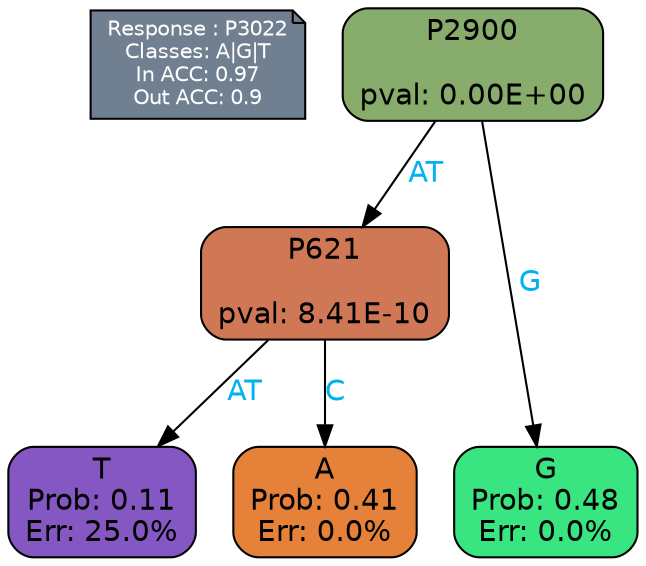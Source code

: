 digraph Tree {
node [shape=box, style="filled, rounded", color="black", fontname=helvetica] ;
graph [ranksep=equally, splines=polylines, bgcolor=transparent, dpi=600] ;
edge [fontname=helvetica] ;
LEGEND [label="Response : P3022
Classes: A|G|T
In ACC: 0.97
Out ACC: 0.9
",shape=note,align=left,style=filled,fillcolor="slategray",fontcolor="white",fontsize=10];1 [label="P2900

pval: 0.00E+00", fillcolor="#87ac6b"] ;
2 [label="P621

pval: 8.41E-10", fillcolor="#d07856"] ;
3 [label="T
Prob: 0.11
Err: 25.0%", fillcolor="#8457c3"] ;
4 [label="A
Prob: 0.41
Err: 0.0%", fillcolor="#e58139"] ;
5 [label="G
Prob: 0.48
Err: 0.0%", fillcolor="#39e581"] ;
1 -> 2 [label="AT",fontcolor=deepskyblue2] ;
1 -> 5 [label="G",fontcolor=deepskyblue2] ;
2 -> 3 [label="AT",fontcolor=deepskyblue2] ;
2 -> 4 [label="C",fontcolor=deepskyblue2] ;
{rank = same; 3;4;5;}{rank = same; LEGEND;1;}}